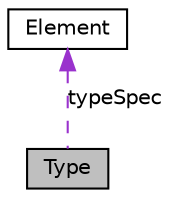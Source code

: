 digraph G
{
  edge [fontname="Helvetica",fontsize="10",labelfontname="Helvetica",labelfontsize="10"];
  node [fontname="Helvetica",fontsize="10",shape=record];
  Node1 [label="Type",height=0.2,width=0.4,color="black", fillcolor="grey75", style="filled" fontcolor="black"];
  Node2 -> Node1 [dir=back,color="darkorchid3",fontsize="10",style="dashed",label="typeSpec",fontname="Helvetica"];
  Node2 [label="Element",height=0.2,width=0.4,color="black", fillcolor="white", style="filled",URL="$structElement.html"];
}
